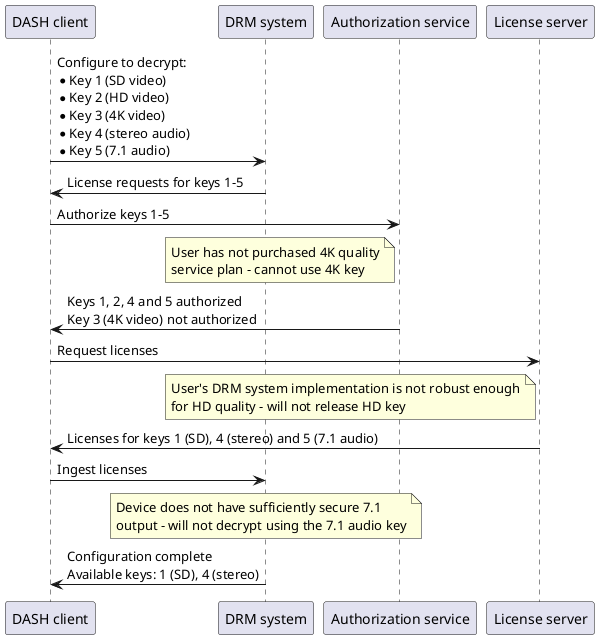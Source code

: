 @startuml

participant "DASH client" as Client
participant "DRM system" as DRM
participant "Authorization service" as Authz
participant "License server" as LS

Client -> DRM : Configure to decrypt:\n* Key 1 (SD video)\n* Key 2 (HD video)\n* Key 3 (4K video)\n* Key 4 (stereo audio)\n* Key 5 (7.1 audio)
DRM -> Client : License requests for keys 1-5

Client -> Authz : Authorize keys 1-5
note left of Authz: User has not purchased 4K quality\nservice plan - cannot use 4K key
Authz -> Client : Keys 1, 2, 4 and 5 authorized\nKey 3 (4K video) not authorized

Client -> LS : Request licenses
note left of LS: User's DRM system implementation is not robust enough\nfor HD quality - will not release HD key
LS -> Client : Licenses for keys 1 (SD), 4 (stereo) and 5 (7.1 audio)

Client -> DRM : Ingest licenses
note over DRM: Device does not have sufficiently secure 7.1\noutput - will not decrypt using the 7.1 audio key
DRM -> Client: Configuration complete\nAvailable keys: 1 (SD), 4 (stereo)

@enduml